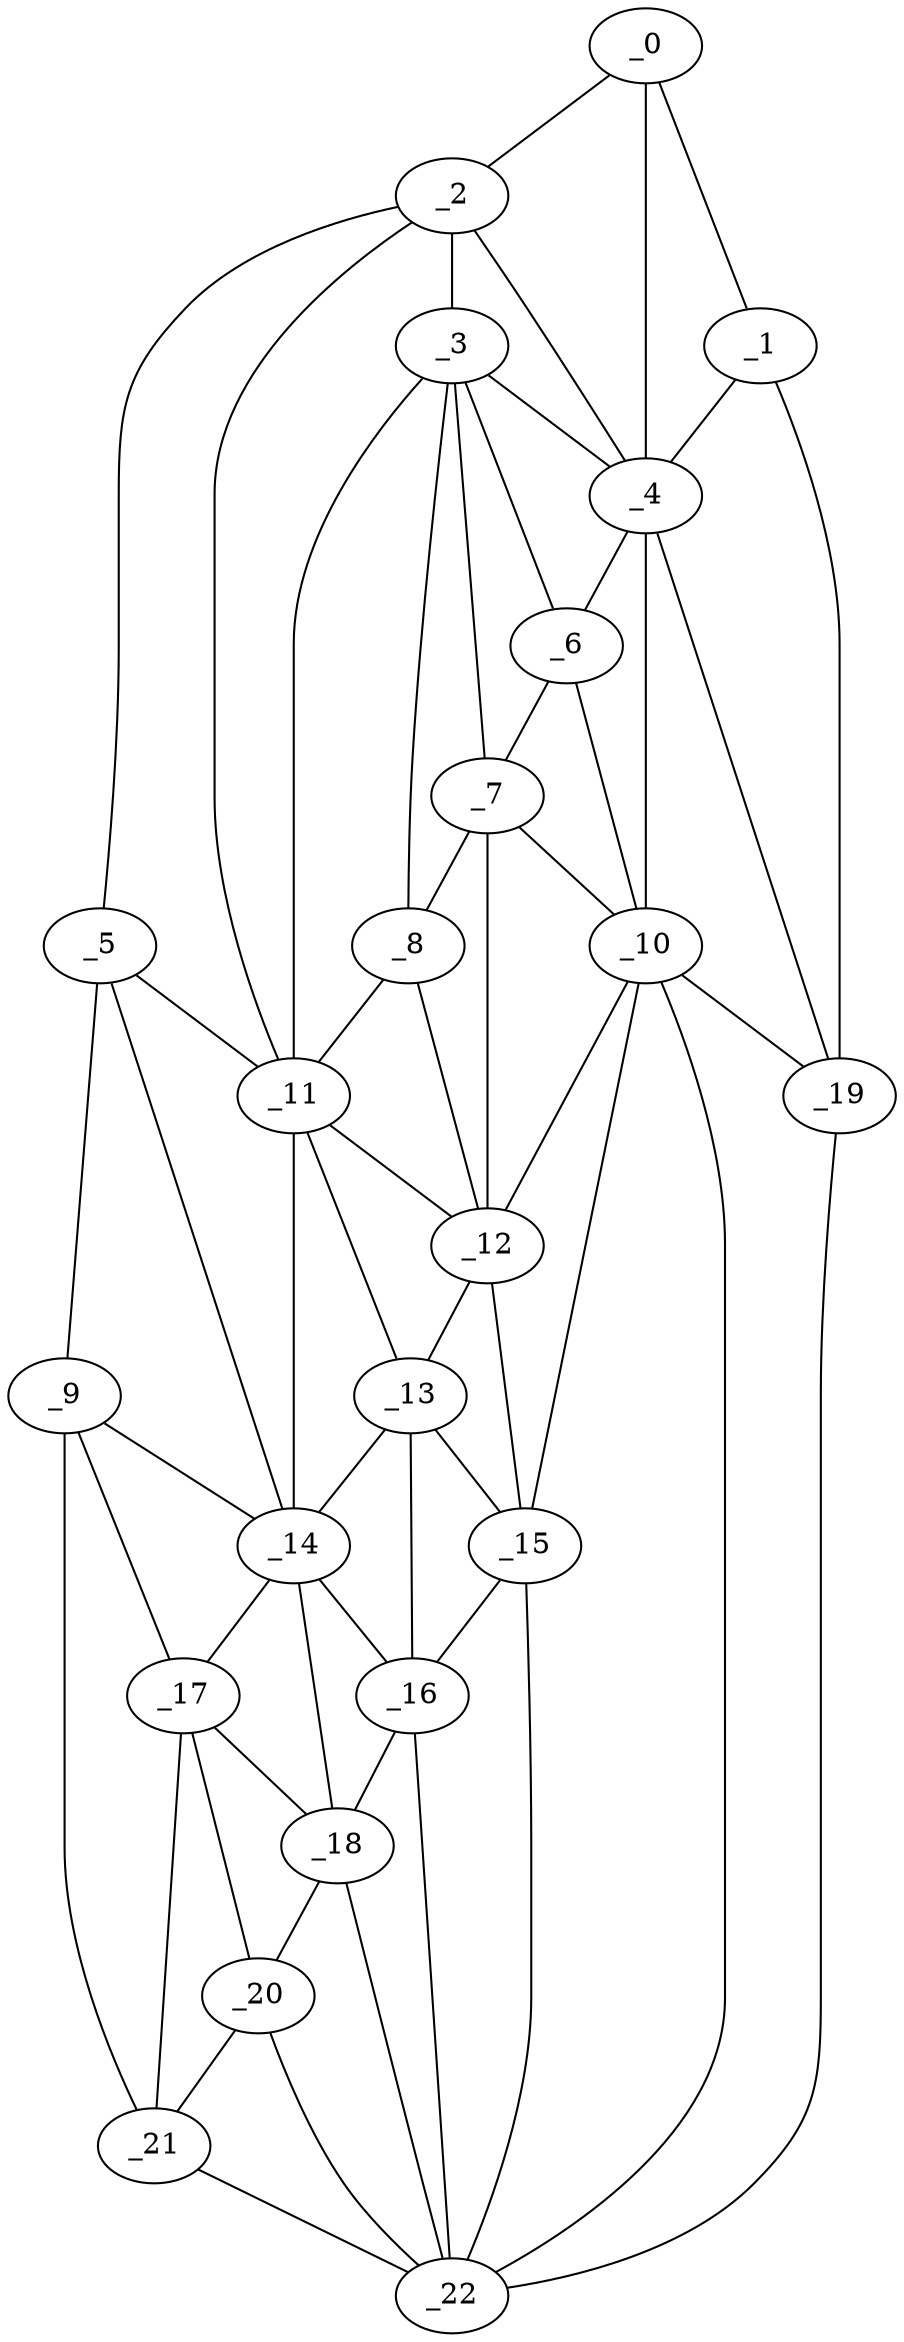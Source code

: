 graph "obj43__300.gxl" {
	_0	 [x=20,
		y=13];
	_1	 [x=42,
		y=4];
	_0 -- _1	 [valence=1];
	_2	 [x=49,
		y=78];
	_0 -- _2	 [valence=1];
	_4	 [x=66,
		y=27];
	_0 -- _4	 [valence=2];
	_1 -- _4	 [valence=2];
	_19	 [x=109,
		y=14];
	_1 -- _19	 [valence=1];
	_3	 [x=65,
		y=67];
	_2 -- _3	 [valence=2];
	_2 -- _4	 [valence=2];
	_5	 [x=70,
		y=109];
	_2 -- _5	 [valence=1];
	_11	 [x=86,
		y=81];
	_2 -- _11	 [valence=2];
	_3 -- _4	 [valence=1];
	_6	 [x=73,
		y=52];
	_3 -- _6	 [valence=2];
	_7	 [x=73,
		y=61];
	_3 -- _7	 [valence=2];
	_8	 [x=75,
		y=67];
	_3 -- _8	 [valence=2];
	_3 -- _11	 [valence=1];
	_4 -- _6	 [valence=2];
	_10	 [x=82,
		y=48];
	_4 -- _10	 [valence=2];
	_4 -- _19	 [valence=2];
	_9	 [x=81,
		y=114];
	_5 -- _9	 [valence=1];
	_5 -- _11	 [valence=1];
	_14	 [x=94,
		y=92];
	_5 -- _14	 [valence=2];
	_6 -- _7	 [valence=2];
	_6 -- _10	 [valence=2];
	_7 -- _8	 [valence=2];
	_7 -- _10	 [valence=1];
	_12	 [x=93,
		y=67];
	_7 -- _12	 [valence=2];
	_8 -- _11	 [valence=2];
	_8 -- _12	 [valence=2];
	_9 -- _14	 [valence=1];
	_17	 [x=103,
		y=97];
	_9 -- _17	 [valence=1];
	_21	 [x=109,
		y=112];
	_9 -- _21	 [valence=1];
	_10 -- _12	 [valence=2];
	_15	 [x=98,
		y=69];
	_10 -- _15	 [valence=1];
	_10 -- _19	 [valence=2];
	_22	 [x=111,
		y=71];
	_10 -- _22	 [valence=1];
	_11 -- _12	 [valence=2];
	_13	 [x=94,
		y=80];
	_11 -- _13	 [valence=1];
	_11 -- _14	 [valence=2];
	_12 -- _13	 [valence=2];
	_12 -- _15	 [valence=2];
	_13 -- _14	 [valence=2];
	_13 -- _15	 [valence=2];
	_16	 [x=99,
		y=85];
	_13 -- _16	 [valence=2];
	_14 -- _16	 [valence=2];
	_14 -- _17	 [valence=2];
	_18	 [x=104,
		y=88];
	_14 -- _18	 [valence=2];
	_15 -- _16	 [valence=1];
	_15 -- _22	 [valence=1];
	_16 -- _18	 [valence=2];
	_16 -- _22	 [valence=2];
	_17 -- _18	 [valence=2];
	_20	 [x=109,
		y=99];
	_17 -- _20	 [valence=2];
	_17 -- _21	 [valence=2];
	_18 -- _20	 [valence=2];
	_18 -- _22	 [valence=1];
	_19 -- _22	 [valence=1];
	_20 -- _21	 [valence=1];
	_20 -- _22	 [valence=1];
	_21 -- _22	 [valence=1];
}
